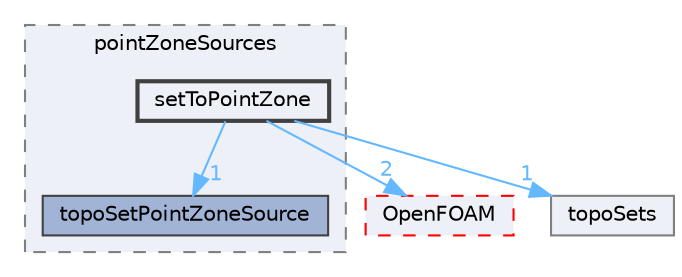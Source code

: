 digraph "src/meshTools/topoSet/pointZoneSources/setToPointZone"
{
 // LATEX_PDF_SIZE
  bgcolor="transparent";
  edge [fontname=Helvetica,fontsize=10,labelfontname=Helvetica,labelfontsize=10];
  node [fontname=Helvetica,fontsize=10,shape=box,height=0.2,width=0.4];
  compound=true
  subgraph clusterdir_f1f83abe13a7fcbf6d870d7a2fa82cb6 {
    graph [ bgcolor="#edf0f7", pencolor="grey50", label="pointZoneSources", fontname=Helvetica,fontsize=10 style="filled,dashed", URL="dir_f1f83abe13a7fcbf6d870d7a2fa82cb6.html",tooltip=""]
  dir_62a0264ba10dbd99fe2f6f05964eb61d [label="topoSetPointZoneSource", fillcolor="#a2b4d6", color="grey25", style="filled", URL="dir_62a0264ba10dbd99fe2f6f05964eb61d.html",tooltip=""];
  dir_5f408c9f95e0f63d1c5d3b902b3a5bc2 [label="setToPointZone", fillcolor="#edf0f7", color="grey25", style="filled,bold", URL="dir_5f408c9f95e0f63d1c5d3b902b3a5bc2.html",tooltip=""];
  }
  dir_c5473ff19b20e6ec4dfe5c310b3778a8 [label="OpenFOAM", fillcolor="#edf0f7", color="red", style="filled,dashed", URL="dir_c5473ff19b20e6ec4dfe5c310b3778a8.html",tooltip=""];
  dir_cf85cbbd7fd849cf972e2760b9b27a5d [label="topoSets", fillcolor="#edf0f7", color="grey50", style="filled", URL="dir_cf85cbbd7fd849cf972e2760b9b27a5d.html",tooltip=""];
  dir_5f408c9f95e0f63d1c5d3b902b3a5bc2->dir_62a0264ba10dbd99fe2f6f05964eb61d [headlabel="1", labeldistance=1.5 headhref="dir_003502_004080.html" href="dir_003502_004080.html" color="steelblue1" fontcolor="steelblue1"];
  dir_5f408c9f95e0f63d1c5d3b902b3a5bc2->dir_c5473ff19b20e6ec4dfe5c310b3778a8 [headlabel="2", labeldistance=1.5 headhref="dir_003502_002695.html" href="dir_003502_002695.html" color="steelblue1" fontcolor="steelblue1"];
  dir_5f408c9f95e0f63d1c5d3b902b3a5bc2->dir_cf85cbbd7fd849cf972e2760b9b27a5d [headlabel="1", labeldistance=1.5 headhref="dir_003502_004081.html" href="dir_003502_004081.html" color="steelblue1" fontcolor="steelblue1"];
}
